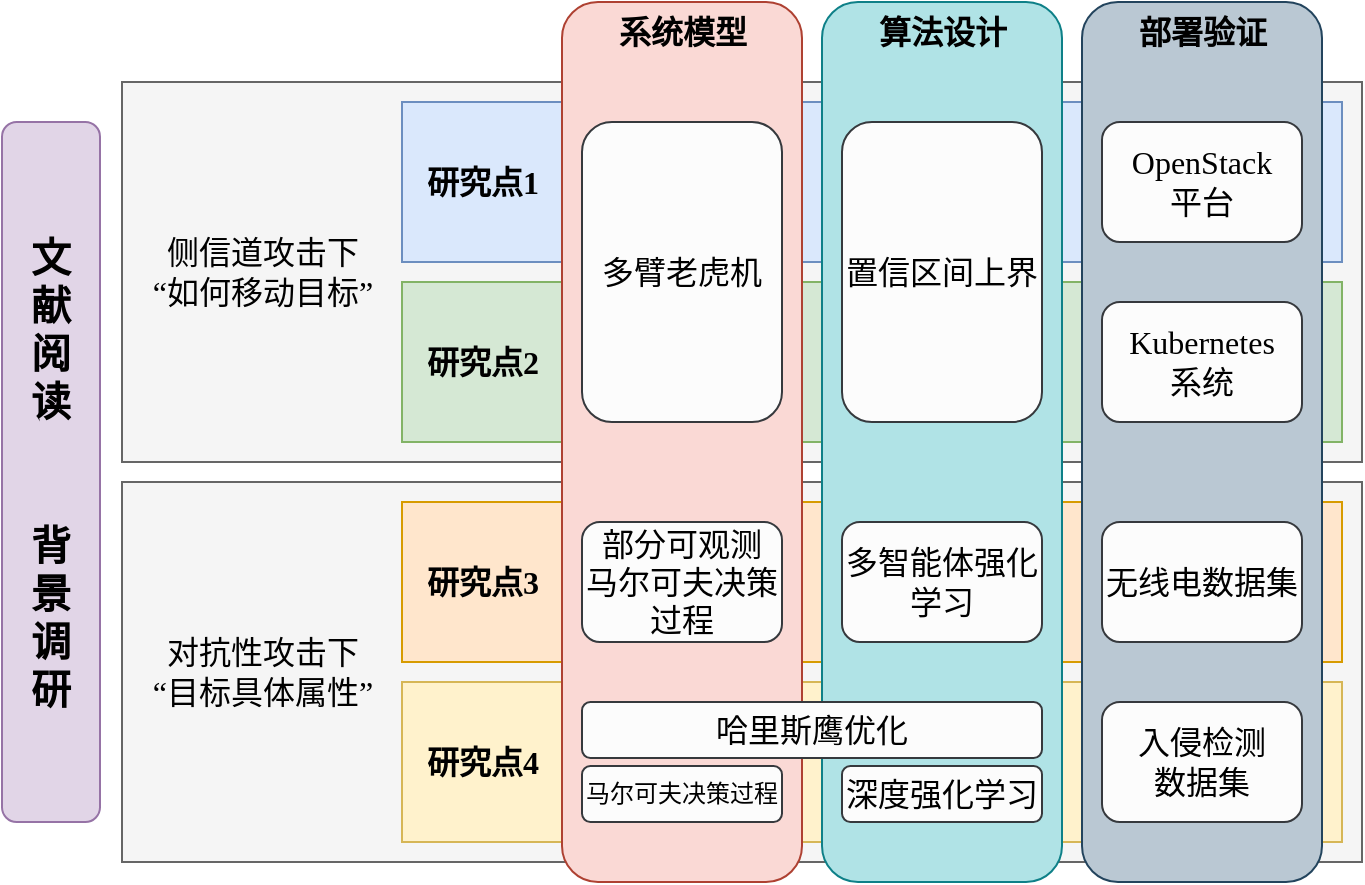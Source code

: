 <mxfile version="22.1.3" type="github">
  <diagram name="第 1 页" id="MYth6btTjIJT9gInHdEy">
    <mxGraphModel dx="-236" dy="546" grid="1" gridSize="10" guides="1" tooltips="1" connect="1" arrows="1" fold="1" page="1" pageScale="1" pageWidth="1169" pageHeight="827" math="0" shadow="0">
      <root>
        <mxCell id="0" />
        <mxCell id="1" parent="0" />
        <mxCell id="tiOpnZaCd9fKmLFOeN6P-22" value="" style="rounded=0;whiteSpace=wrap;html=1;fillColor=#f5f5f5;strokeColor=#666666;fontFamily=Times New Roman;fontSize=16;fontColor=#333333;" parent="1" vertex="1">
          <mxGeometry x="1270" y="280" width="620" height="190" as="geometry" />
        </mxCell>
        <mxCell id="tiOpnZaCd9fKmLFOeN6P-21" value="" style="rounded=0;whiteSpace=wrap;html=1;fillColor=#f5f5f5;strokeColor=#666666;fontFamily=Times New Roman;fontSize=16;fontColor=#333333;" parent="1" vertex="1">
          <mxGeometry x="1270" y="80" width="620" height="190" as="geometry" />
        </mxCell>
        <mxCell id="tiOpnZaCd9fKmLFOeN6P-1" value="&lt;font style=&quot;font-size: 20px;&quot;&gt;文&lt;br&gt;献&lt;br&gt;阅&lt;br&gt;读&lt;br&gt;&lt;br&gt;&lt;br style=&quot;&quot;&gt;背&lt;br&gt;景&lt;br&gt;调&lt;br&gt;研&lt;/font&gt;" style="rounded=1;whiteSpace=wrap;html=1;fontFamily=Times New Roman;fontSize=16;fillColor=#e1d5e7;strokeColor=#9673a6;fontStyle=1" parent="1" vertex="1">
          <mxGeometry x="1210" y="100" width="49" height="350" as="geometry" />
        </mxCell>
        <mxCell id="tiOpnZaCd9fKmLFOeN6P-5" value="&lt;span style=&quot;font-size: 16px;&quot;&gt;侧信道攻击下&lt;br style=&quot;font-size: 16px;&quot;&gt;“如何移动目标”&lt;/span&gt;" style="text;html=1;align=center;verticalAlign=middle;resizable=0;points=[];autosize=1;strokeColor=none;fillColor=none;fontFamily=Times New Roman;fontSize=16;" parent="1" vertex="1">
          <mxGeometry x="1275" y="150" width="130" height="50" as="geometry" />
        </mxCell>
        <mxCell id="tiOpnZaCd9fKmLFOeN6P-6" value="&lt;span style=&quot;font-size: 16px;&quot;&gt;对抗性攻击下&lt;br style=&quot;font-size: 16px;&quot;&gt;“目标具体属性”&lt;/span&gt;" style="text;html=1;align=center;verticalAlign=middle;resizable=0;points=[];autosize=1;strokeColor=none;fillColor=none;fontFamily=Times New Roman;fontSize=16;" parent="1" vertex="1">
          <mxGeometry x="1275" y="350" width="130" height="50" as="geometry" />
        </mxCell>
        <mxCell id="tiOpnZaCd9fKmLFOeN6P-4" value="" style="rounded=0;whiteSpace=wrap;html=1;fillColor=#dae8fc;strokeColor=#6c8ebf;fontFamily=Times New Roman;fontSize=16;" parent="1" vertex="1">
          <mxGeometry x="1410" y="90" width="470" height="80" as="geometry" />
        </mxCell>
        <mxCell id="tiOpnZaCd9fKmLFOeN6P-18" value="" style="rounded=0;whiteSpace=wrap;html=1;fillColor=#d5e8d4;strokeColor=#82b366;fontFamily=Times New Roman;fontSize=16;" parent="1" vertex="1">
          <mxGeometry x="1410" y="180" width="470" height="80" as="geometry" />
        </mxCell>
        <mxCell id="tiOpnZaCd9fKmLFOeN6P-19" value="" style="rounded=0;whiteSpace=wrap;html=1;fillColor=#ffe6cc;strokeColor=#d79b00;fontFamily=Times New Roman;fontSize=16;" parent="1" vertex="1">
          <mxGeometry x="1410" y="290" width="470" height="80" as="geometry" />
        </mxCell>
        <mxCell id="tiOpnZaCd9fKmLFOeN6P-20" value="" style="rounded=0;whiteSpace=wrap;html=1;fillColor=#fff2cc;strokeColor=#d6b656;fontFamily=Times New Roman;fontSize=16;" parent="1" vertex="1">
          <mxGeometry x="1410" y="380" width="470" height="80" as="geometry" />
        </mxCell>
        <mxCell id="tiOpnZaCd9fKmLFOeN6P-12" value="" style="rounded=1;whiteSpace=wrap;html=1;fontFamily=Times New Roman;fontSize=16;fillColor=#fad9d5;strokeColor=#ae4132;" parent="1" vertex="1">
          <mxGeometry x="1490" y="40" width="120" height="440" as="geometry" />
        </mxCell>
        <mxCell id="tiOpnZaCd9fKmLFOeN6P-27" value="" style="rounded=1;whiteSpace=wrap;html=1;fontFamily=Times New Roman;fontSize=16;fillColor=#b0e3e6;strokeColor=#0e8088;" parent="1" vertex="1">
          <mxGeometry x="1620" y="40" width="120" height="440" as="geometry" />
        </mxCell>
        <mxCell id="tiOpnZaCd9fKmLFOeN6P-28" value="" style="rounded=1;whiteSpace=wrap;html=1;fontFamily=Times New Roman;fontSize=16;fillColor=#bac8d3;strokeColor=#23445d;" parent="1" vertex="1">
          <mxGeometry x="1750" y="40" width="120" height="440" as="geometry" />
        </mxCell>
        <mxCell id="tiOpnZaCd9fKmLFOeN6P-29" value="系统模型" style="text;html=1;align=center;verticalAlign=middle;resizable=0;points=[];autosize=1;strokeColor=none;fillColor=none;fontFamily=Times New Roman;fontSize=16;fontStyle=1" parent="1" vertex="1">
          <mxGeometry x="1505" y="40" width="90" height="30" as="geometry" />
        </mxCell>
        <mxCell id="tiOpnZaCd9fKmLFOeN6P-30" value="算法设计" style="text;html=1;align=center;verticalAlign=middle;resizable=0;points=[];autosize=1;strokeColor=none;fillColor=none;fontFamily=Times New Roman;fontSize=16;fontStyle=1" parent="1" vertex="1">
          <mxGeometry x="1635" y="40" width="90" height="30" as="geometry" />
        </mxCell>
        <mxCell id="tiOpnZaCd9fKmLFOeN6P-31" value="部署验证" style="text;html=1;align=center;verticalAlign=middle;resizable=0;points=[];autosize=1;strokeColor=none;fillColor=none;fontFamily=Times New Roman;fontSize=16;fontStyle=1" parent="1" vertex="1">
          <mxGeometry x="1765" y="40" width="90" height="30" as="geometry" />
        </mxCell>
        <mxCell id="tiOpnZaCd9fKmLFOeN6P-10" value="多臂老虎机" style="rounded=1;whiteSpace=wrap;html=1;fontFamily=Times New Roman;fontSize=16;fillColor=#FCFCFC;strokeColor=#36393d;" parent="1" vertex="1">
          <mxGeometry x="1500" y="100" width="100" height="150" as="geometry" />
        </mxCell>
        <mxCell id="tiOpnZaCd9fKmLFOeN6P-32" value="部分可观测&lt;br&gt;马尔可夫决策过程" style="rounded=1;whiteSpace=wrap;html=1;fontFamily=Times New Roman;fontSize=16;fillColor=#FCFCFC;strokeColor=#36393d;" parent="1" vertex="1">
          <mxGeometry x="1500" y="300" width="100" height="60" as="geometry" />
        </mxCell>
        <mxCell id="tiOpnZaCd9fKmLFOeN6P-34" value="置信区间上界" style="rounded=1;whiteSpace=wrap;html=1;fontFamily=Times New Roman;fontSize=16;fillColor=#FCFCFC;strokeColor=#36393d;" parent="1" vertex="1">
          <mxGeometry x="1630" y="100" width="100" height="150" as="geometry" />
        </mxCell>
        <mxCell id="tiOpnZaCd9fKmLFOeN6P-36" value="多智能体强化学习" style="rounded=1;whiteSpace=wrap;html=1;fontFamily=Times New Roman;fontSize=16;fillColor=#FCFCFC;strokeColor=#36393d;" parent="1" vertex="1">
          <mxGeometry x="1630" y="300" width="100" height="60" as="geometry" />
        </mxCell>
        <mxCell id="tiOpnZaCd9fKmLFOeN6P-37" value="深度强化学习" style="rounded=1;whiteSpace=wrap;html=1;fontFamily=Times New Roman;fontSize=16;fillColor=#FCFCFC;strokeColor=#36393d;" parent="1" vertex="1">
          <mxGeometry x="1630" y="422" width="100" height="28" as="geometry" />
        </mxCell>
        <mxCell id="tiOpnZaCd9fKmLFOeN6P-38" value="无线电数据集" style="rounded=1;whiteSpace=wrap;html=1;fontFamily=Times New Roman;fontSize=16;fillColor=#FCFCFC;strokeColor=#36393d;" parent="1" vertex="1">
          <mxGeometry x="1760" y="300" width="100" height="60" as="geometry" />
        </mxCell>
        <mxCell id="tiOpnZaCd9fKmLFOeN6P-39" value="OpenStack&lt;br&gt;平台" style="rounded=1;whiteSpace=wrap;html=1;fontFamily=Times New Roman;fontSize=16;fillColor=#FCFCFC;strokeColor=#36393d;" parent="1" vertex="1">
          <mxGeometry x="1760" y="100" width="100" height="60" as="geometry" />
        </mxCell>
        <mxCell id="tiOpnZaCd9fKmLFOeN6P-40" value="Kubernetes&lt;br&gt;系统" style="rounded=1;whiteSpace=wrap;html=1;fontFamily=Times New Roman;fontSize=16;fillColor=#FCFCFC;strokeColor=#36393d;" parent="1" vertex="1">
          <mxGeometry x="1760" y="190" width="100" height="60" as="geometry" />
        </mxCell>
        <mxCell id="tiOpnZaCd9fKmLFOeN6P-41" value="入侵检测&lt;br&gt;数据集" style="rounded=1;whiteSpace=wrap;html=1;fontFamily=Times New Roman;fontSize=16;fillColor=#FCFCFC;strokeColor=#36393d;" parent="1" vertex="1">
          <mxGeometry x="1760" y="390" width="100" height="60" as="geometry" />
        </mxCell>
        <mxCell id="tiOpnZaCd9fKmLFOeN6P-23" value="研究点1" style="text;html=1;align=center;verticalAlign=middle;resizable=0;points=[];autosize=1;strokeColor=none;fillColor=none;fontSize=16;fontFamily=Times New Roman;fontStyle=1" parent="1" vertex="1">
          <mxGeometry x="1410" y="115" width="80" height="30" as="geometry" />
        </mxCell>
        <mxCell id="tiOpnZaCd9fKmLFOeN6P-24" value="研究点2" style="text;html=1;align=center;verticalAlign=middle;resizable=0;points=[];autosize=1;strokeColor=none;fillColor=none;fontSize=16;fontFamily=Times New Roman;fontStyle=1" parent="1" vertex="1">
          <mxGeometry x="1410" y="205" width="80" height="30" as="geometry" />
        </mxCell>
        <mxCell id="tiOpnZaCd9fKmLFOeN6P-25" value="研究点3" style="text;html=1;align=center;verticalAlign=middle;resizable=0;points=[];autosize=1;strokeColor=none;fillColor=none;fontSize=16;fontFamily=Times New Roman;fontStyle=1" parent="1" vertex="1">
          <mxGeometry x="1410" y="315" width="80" height="30" as="geometry" />
        </mxCell>
        <mxCell id="tiOpnZaCd9fKmLFOeN6P-26" value="研究点4" style="text;html=1;align=center;verticalAlign=middle;resizable=0;points=[];autosize=1;strokeColor=none;fillColor=none;fontSize=16;fontFamily=Times New Roman;fontStyle=1" parent="1" vertex="1">
          <mxGeometry x="1410" y="405" width="80" height="30" as="geometry" />
        </mxCell>
        <mxCell id="DVBphrF54KLm99zRB3mk-1" value="哈里斯鹰优化" style="rounded=1;whiteSpace=wrap;html=1;fontFamily=Times New Roman;fontSize=16;fillColor=#FCFCFC;strokeColor=#36393d;" vertex="1" parent="1">
          <mxGeometry x="1500" y="390" width="230" height="28" as="geometry" />
        </mxCell>
        <mxCell id="DVBphrF54KLm99zRB3mk-3" value="马尔可夫决策过程" style="rounded=1;whiteSpace=wrap;html=1;fontFamily=Times New Roman;fontSize=12;fillColor=#FCFCFC;strokeColor=#36393d;" vertex="1" parent="1">
          <mxGeometry x="1500" y="422" width="100" height="28" as="geometry" />
        </mxCell>
      </root>
    </mxGraphModel>
  </diagram>
</mxfile>
